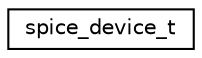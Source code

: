 digraph G
{
  edge [fontname="Helvetica",fontsize="10",labelfontname="Helvetica",labelfontsize="10"];
  node [fontname="Helvetica",fontsize="10",shape=record];
  rankdir="LR";
  Node1 [label="spice_device_t",height=0.2,width=0.4,color="black", fillcolor="white", style="filled",URL="$structspice__device__t.html"];
}
